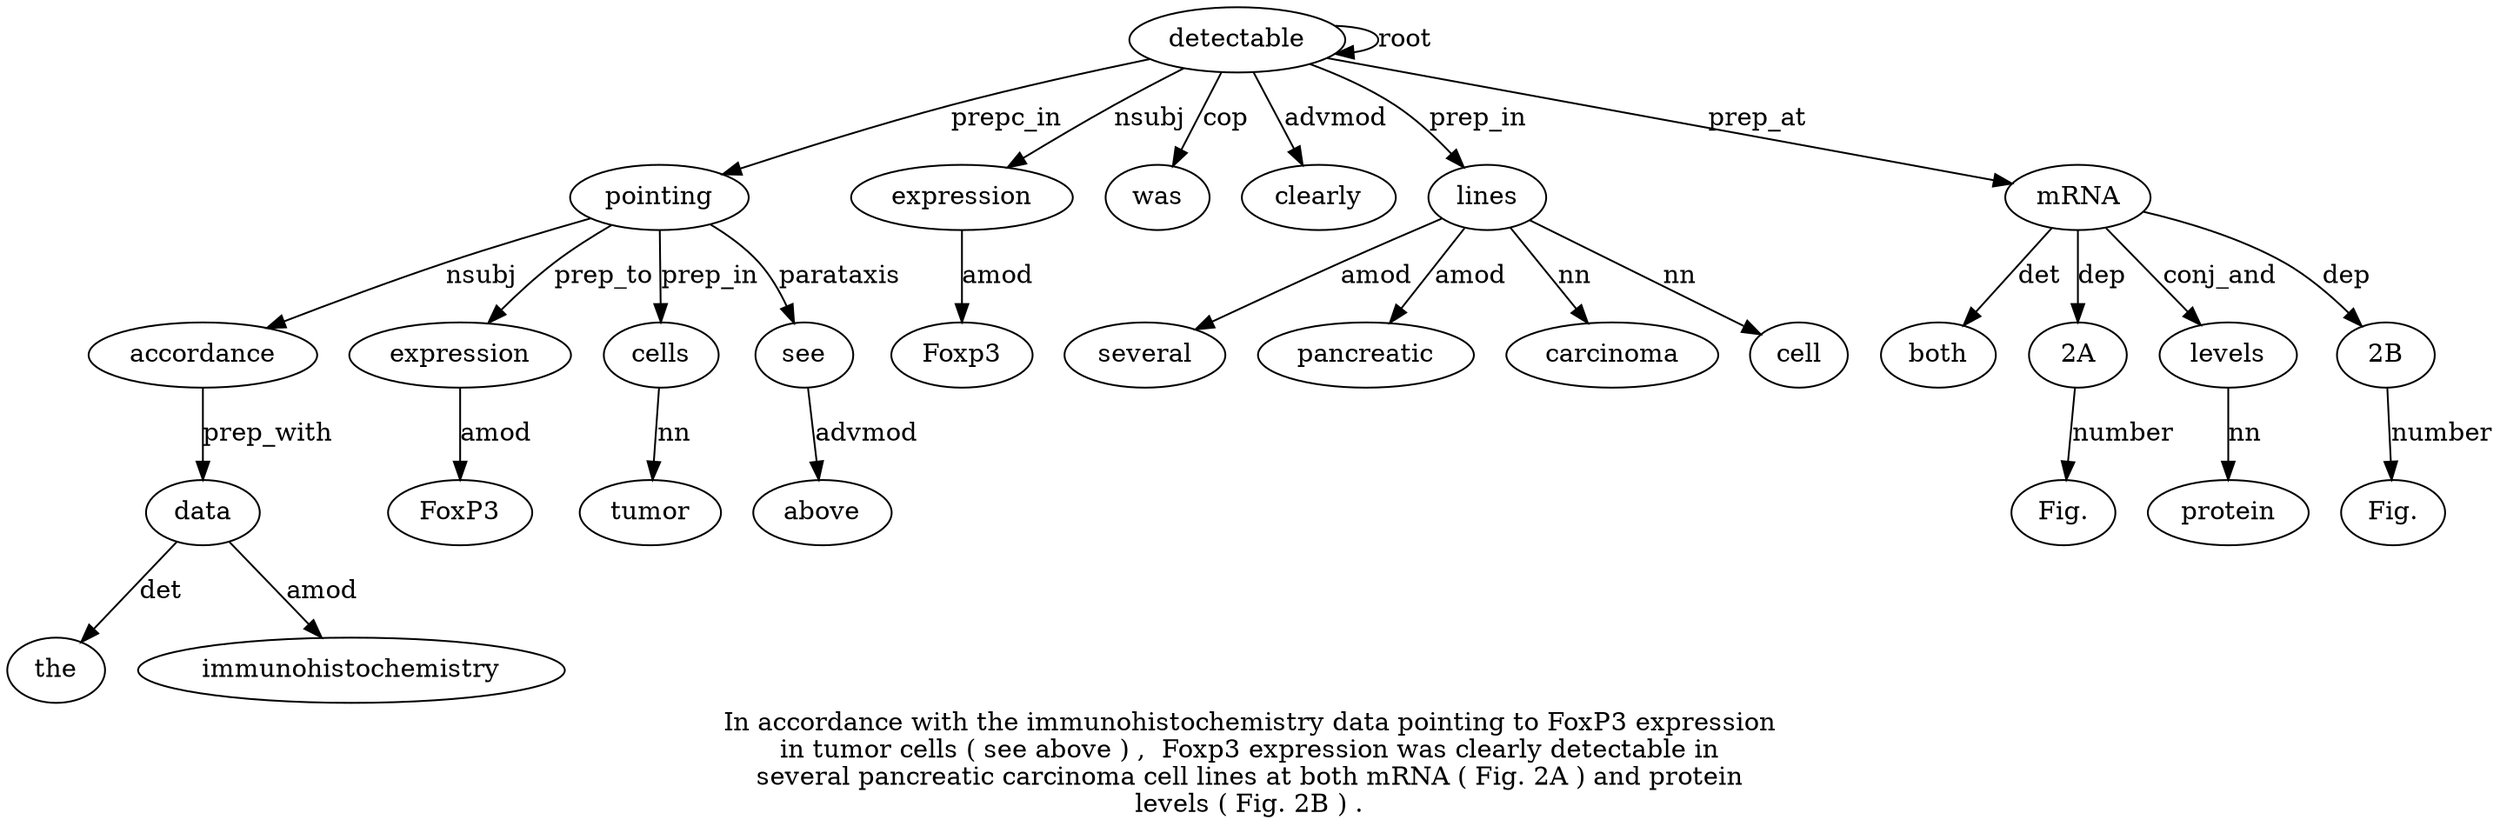 digraph "In accordance with the immunohistochemistry data pointing to FoxP3 expression in tumor cells ( see above ) ,  Foxp3 expression was clearly detectable in several pancreatic carcinoma cell lines at both mRNA ( Fig. 2A ) and protein levels ( Fig. 2B ) ." {
label="In accordance with the immunohistochemistry data pointing to FoxP3 expression
in tumor cells ( see above ) ,  Foxp3 expression was clearly detectable in
several pancreatic carcinoma cell lines at both mRNA ( Fig. 2A ) and protein
levels ( Fig. 2B ) .";
pointing7 [style=filled, fillcolor=white, label=pointing];
accordance2 [style=filled, fillcolor=white, label=accordance];
pointing7 -> accordance2  [label=nsubj];
data6 [style=filled, fillcolor=white, label=data];
the4 [style=filled, fillcolor=white, label=the];
data6 -> the4  [label=det];
immunohistochemistry5 [style=filled, fillcolor=white, label=immunohistochemistry];
data6 -> immunohistochemistry5  [label=amod];
accordance2 -> data6  [label=prep_with];
detectable23 [style=filled, fillcolor=white, label=detectable];
detectable23 -> pointing7  [label=prepc_in];
expression10 [style=filled, fillcolor=white, label=expression];
FoxP39 [style=filled, fillcolor=white, label=FoxP3];
expression10 -> FoxP39  [label=amod];
pointing7 -> expression10  [label=prep_to];
cells13 [style=filled, fillcolor=white, label=cells];
tumor12 [style=filled, fillcolor=white, label=tumor];
cells13 -> tumor12  [label=nn];
pointing7 -> cells13  [label=prep_in];
see15 [style=filled, fillcolor=white, label=see];
pointing7 -> see15  [label=parataxis];
above16 [style=filled, fillcolor=white, label=above];
see15 -> above16  [label=advmod];
expression20 [style=filled, fillcolor=white, label=expression];
Foxp319 [style=filled, fillcolor=white, label=Foxp3];
expression20 -> Foxp319  [label=amod];
detectable23 -> expression20  [label=nsubj];
was21 [style=filled, fillcolor=white, label=was];
detectable23 -> was21  [label=cop];
clearly22 [style=filled, fillcolor=white, label=clearly];
detectable23 -> clearly22  [label=advmod];
detectable23 -> detectable23  [label=root];
lines29 [style=filled, fillcolor=white, label=lines];
several25 [style=filled, fillcolor=white, label=several];
lines29 -> several25  [label=amod];
pancreatic26 [style=filled, fillcolor=white, label=pancreatic];
lines29 -> pancreatic26  [label=amod];
carcinoma27 [style=filled, fillcolor=white, label=carcinoma];
lines29 -> carcinoma27  [label=nn];
cell28 [style=filled, fillcolor=white, label=cell];
lines29 -> cell28  [label=nn];
detectable23 -> lines29  [label=prep_in];
mRNA32 [style=filled, fillcolor=white, label=mRNA];
both31 [style=filled, fillcolor=white, label=both];
mRNA32 -> both31  [label=det];
detectable23 -> mRNA32  [label=prep_at];
"2A35" [style=filled, fillcolor=white, label="2A"];
"Fig.34" [style=filled, fillcolor=white, label="Fig."];
"2A35" -> "Fig.34"  [label=number];
mRNA32 -> "2A35"  [label=dep];
levels39 [style=filled, fillcolor=white, label=levels];
protein38 [style=filled, fillcolor=white, label=protein];
levels39 -> protein38  [label=nn];
mRNA32 -> levels39  [label=conj_and];
"2B4" [style=filled, fillcolor=white, label="2B"];
"Fig.41" [style=filled, fillcolor=white, label="Fig."];
"2B4" -> "Fig.41"  [label=number];
mRNA32 -> "2B4"  [label=dep];
}
